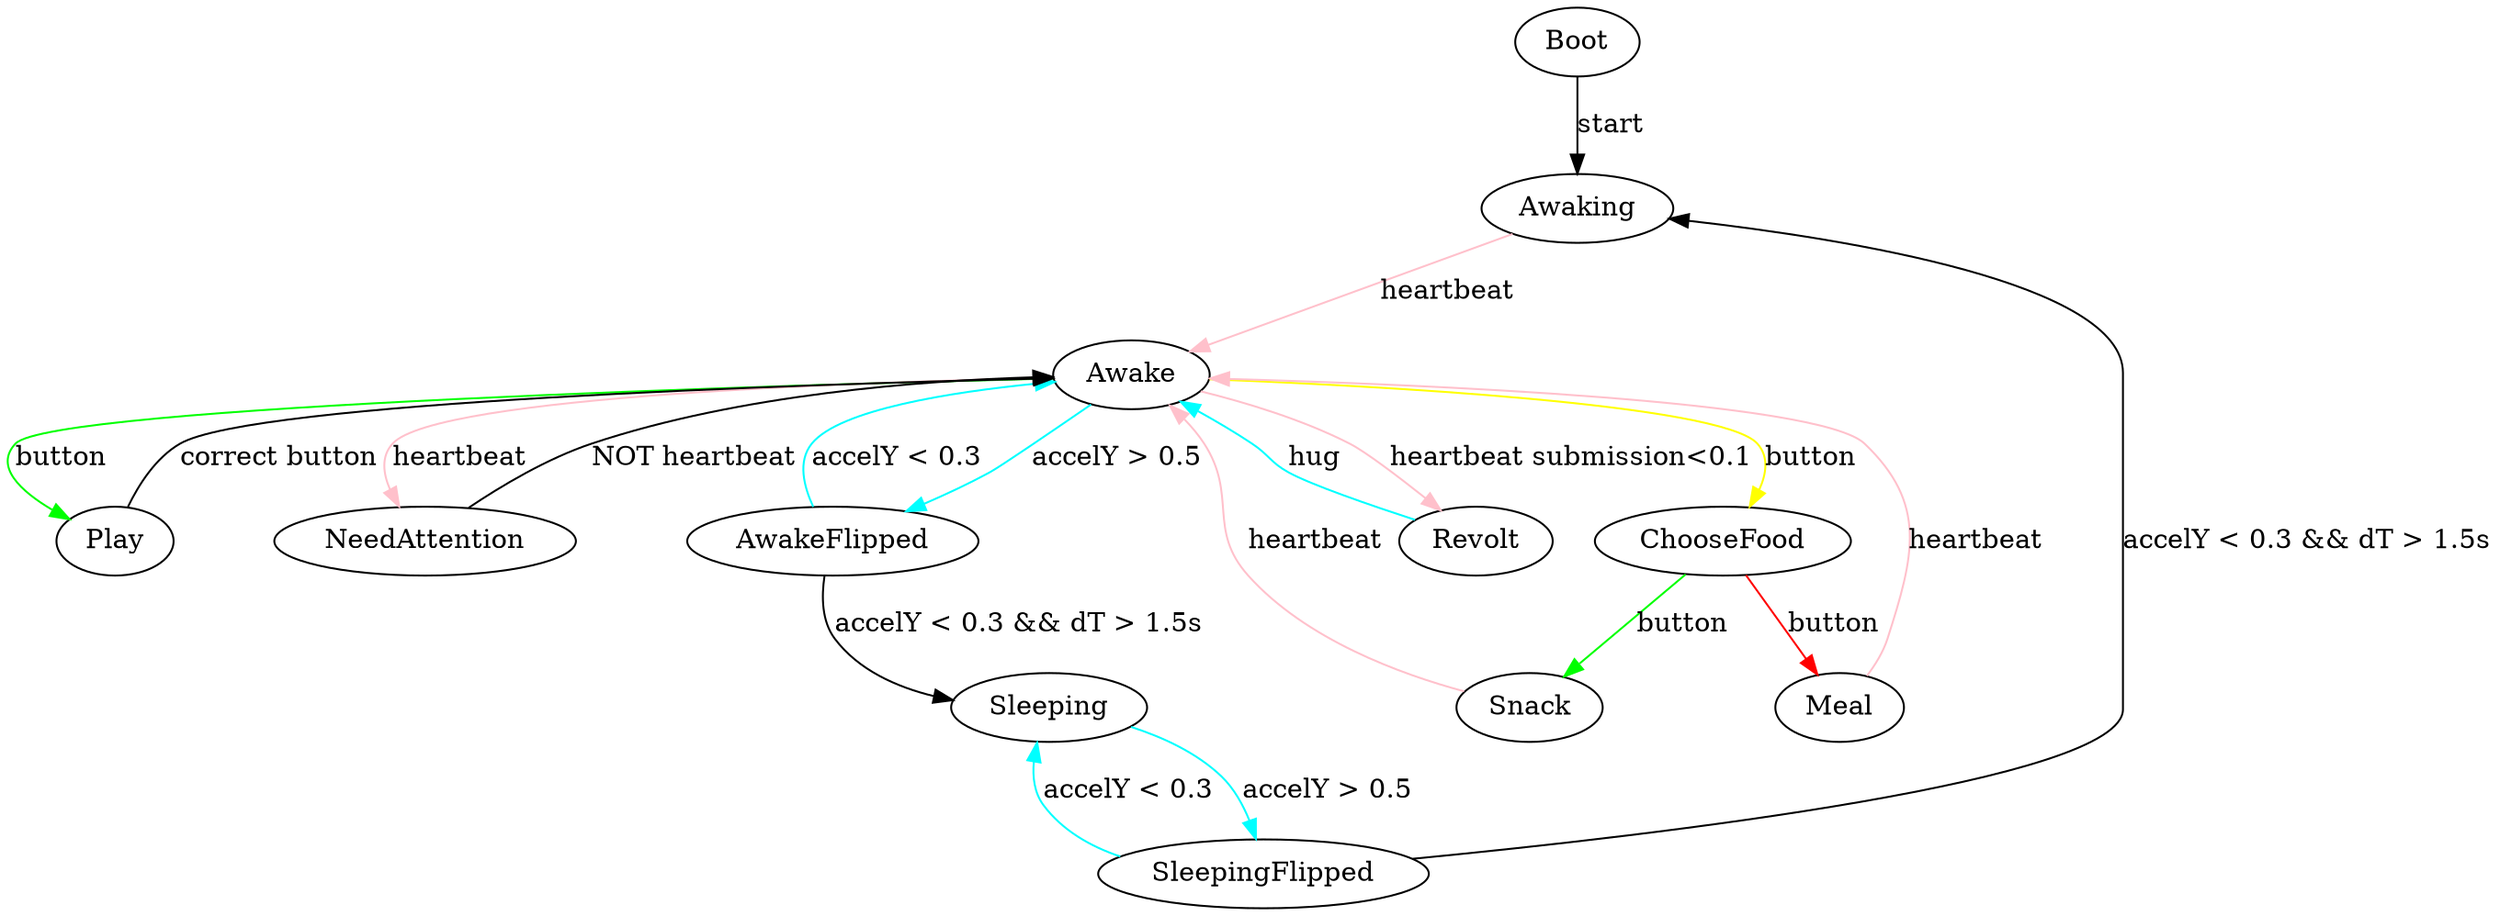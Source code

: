 digraph virtualpet {
    Boot -> Awaking [label="start"];
    Awaking -> Awake [label="heartbeat", color="pink"];

    Awake -> AwakeFlipped [label="accelY > 0.5", color="cyan"];
    AwakeFlipped -> Awake [label="accelY < 0.3", color="cyan"];
    AwakeFlipped -> Sleeping [label="accelY < 0.3 && dT > 1.5s"];

    Sleeping -> SleepingFlipped [label="accelY > 0.5", color="cyan"];
    SleepingFlipped -> Sleeping [label="accelY < 0.3", color="cyan"];
    SleepingFlipped -> Awaking [label="accelY < 0.3 && dT > 1.5s"];

    Awake -> Play [label="button", color="green"];
    Play -> Awake [label="correct button"];

    Awake -> NeedAttention [label="heartbeat", color="pink"];
    NeedAttention -> Awake [label="NOT heartbeat"];

    Awake -> ChooseFood [label="button", color="yellow"];
    ChooseFood -> Snack [label="button", color="green"];
    ChooseFood -> Meal  [label="button", color="red"];
    Snack -> Awake [label="heartbeat", color="pink"];
    Meal -> Awake [label="heartbeat", color="pink"];

    Awake -> Revolt [label="heartbeat submission<0.1", color="pink"];
    Revolt -> Awake [label="hug", color="cyan"]
}